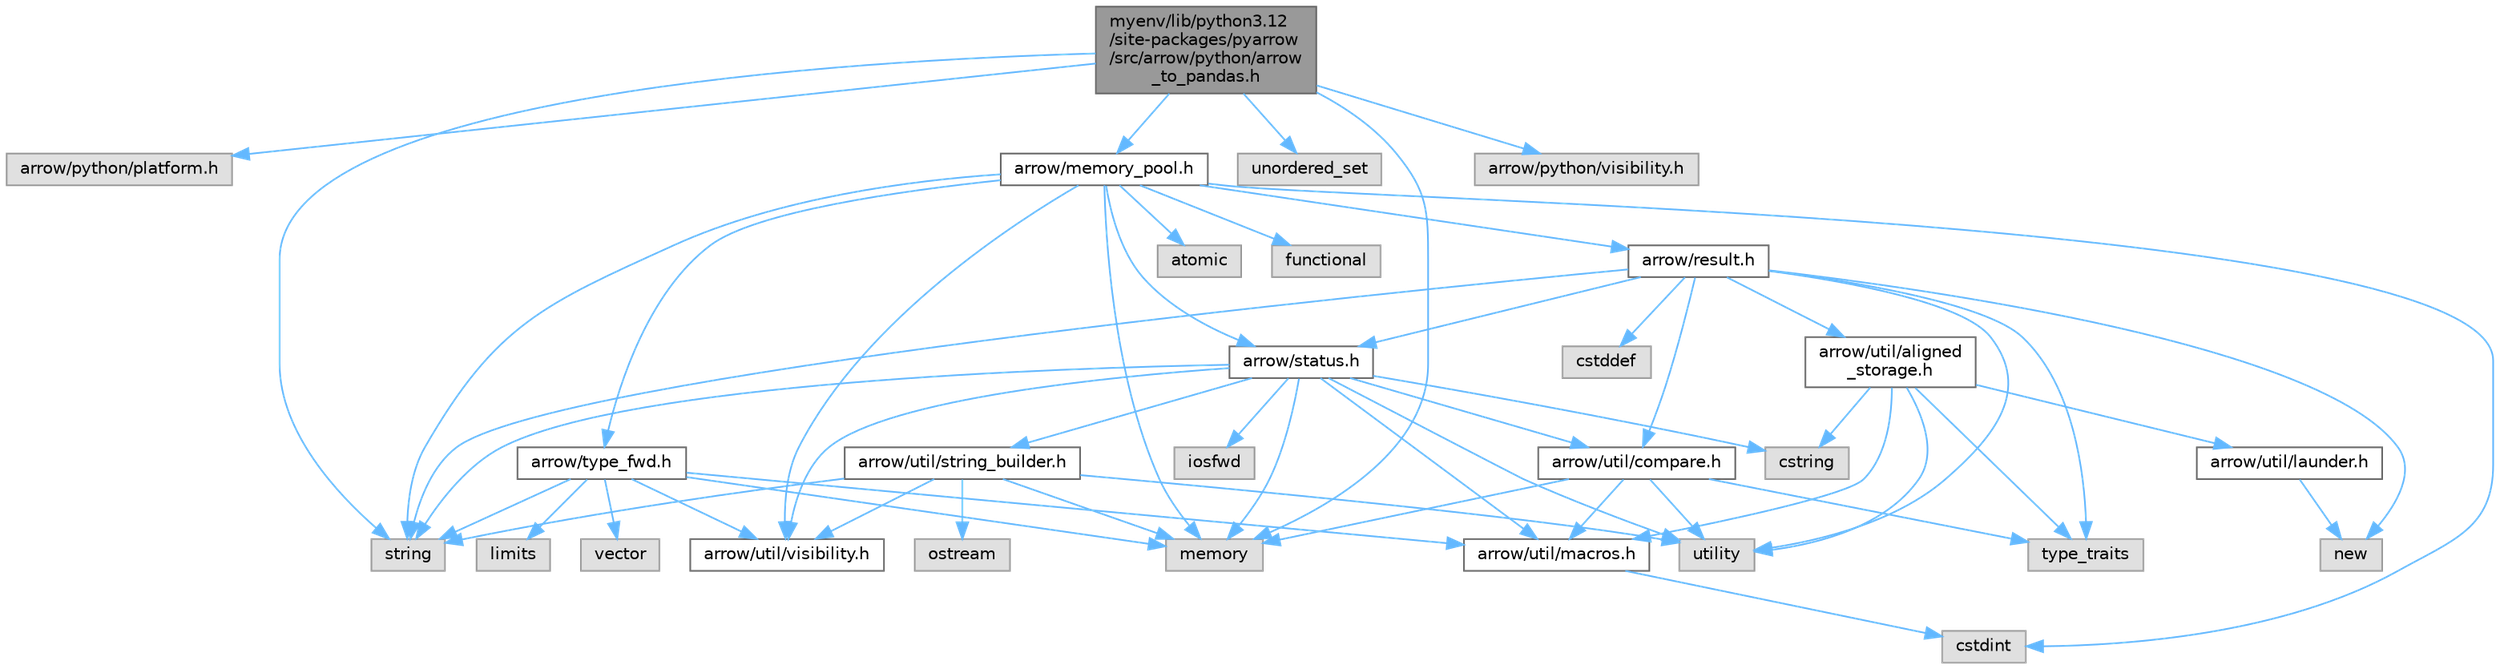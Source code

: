 digraph "myenv/lib/python3.12/site-packages/pyarrow/src/arrow/python/arrow_to_pandas.h"
{
 // LATEX_PDF_SIZE
  bgcolor="transparent";
  edge [fontname=Helvetica,fontsize=10,labelfontname=Helvetica,labelfontsize=10];
  node [fontname=Helvetica,fontsize=10,shape=box,height=0.2,width=0.4];
  Node1 [id="Node000001",label="myenv/lib/python3.12\l/site-packages/pyarrow\l/src/arrow/python/arrow\l_to_pandas.h",height=0.2,width=0.4,color="gray40", fillcolor="grey60", style="filled", fontcolor="black",tooltip=" "];
  Node1 -> Node2 [id="edge1_Node000001_Node000002",color="steelblue1",style="solid",tooltip=" "];
  Node2 [id="Node000002",label="arrow/python/platform.h",height=0.2,width=0.4,color="grey60", fillcolor="#E0E0E0", style="filled",tooltip=" "];
  Node1 -> Node3 [id="edge2_Node000001_Node000003",color="steelblue1",style="solid",tooltip=" "];
  Node3 [id="Node000003",label="memory",height=0.2,width=0.4,color="grey60", fillcolor="#E0E0E0", style="filled",tooltip=" "];
  Node1 -> Node4 [id="edge3_Node000001_Node000004",color="steelblue1",style="solid",tooltip=" "];
  Node4 [id="Node000004",label="string",height=0.2,width=0.4,color="grey60", fillcolor="#E0E0E0", style="filled",tooltip=" "];
  Node1 -> Node5 [id="edge4_Node000001_Node000005",color="steelblue1",style="solid",tooltip=" "];
  Node5 [id="Node000005",label="unordered_set",height=0.2,width=0.4,color="grey60", fillcolor="#E0E0E0", style="filled",tooltip=" "];
  Node1 -> Node6 [id="edge5_Node000001_Node000006",color="steelblue1",style="solid",tooltip=" "];
  Node6 [id="Node000006",label="arrow/memory_pool.h",height=0.2,width=0.4,color="grey40", fillcolor="white", style="filled",URL="$memory__pool_8h.html",tooltip=" "];
  Node6 -> Node7 [id="edge6_Node000006_Node000007",color="steelblue1",style="solid",tooltip=" "];
  Node7 [id="Node000007",label="atomic",height=0.2,width=0.4,color="grey60", fillcolor="#E0E0E0", style="filled",tooltip=" "];
  Node6 -> Node8 [id="edge7_Node000006_Node000008",color="steelblue1",style="solid",tooltip=" "];
  Node8 [id="Node000008",label="cstdint",height=0.2,width=0.4,color="grey60", fillcolor="#E0E0E0", style="filled",tooltip=" "];
  Node6 -> Node9 [id="edge8_Node000006_Node000009",color="steelblue1",style="solid",tooltip=" "];
  Node9 [id="Node000009",label="functional",height=0.2,width=0.4,color="grey60", fillcolor="#E0E0E0", style="filled",tooltip=" "];
  Node6 -> Node3 [id="edge9_Node000006_Node000003",color="steelblue1",style="solid",tooltip=" "];
  Node6 -> Node4 [id="edge10_Node000006_Node000004",color="steelblue1",style="solid",tooltip=" "];
  Node6 -> Node10 [id="edge11_Node000006_Node000010",color="steelblue1",style="solid",tooltip=" "];
  Node10 [id="Node000010",label="arrow/result.h",height=0.2,width=0.4,color="grey40", fillcolor="white", style="filled",URL="$result_8h.html",tooltip=" "];
  Node10 -> Node11 [id="edge12_Node000010_Node000011",color="steelblue1",style="solid",tooltip=" "];
  Node11 [id="Node000011",label="cstddef",height=0.2,width=0.4,color="grey60", fillcolor="#E0E0E0", style="filled",tooltip=" "];
  Node10 -> Node12 [id="edge13_Node000010_Node000012",color="steelblue1",style="solid",tooltip=" "];
  Node12 [id="Node000012",label="new",height=0.2,width=0.4,color="grey60", fillcolor="#E0E0E0", style="filled",tooltip=" "];
  Node10 -> Node4 [id="edge14_Node000010_Node000004",color="steelblue1",style="solid",tooltip=" "];
  Node10 -> Node13 [id="edge15_Node000010_Node000013",color="steelblue1",style="solid",tooltip=" "];
  Node13 [id="Node000013",label="type_traits",height=0.2,width=0.4,color="grey60", fillcolor="#E0E0E0", style="filled",tooltip=" "];
  Node10 -> Node14 [id="edge16_Node000010_Node000014",color="steelblue1",style="solid",tooltip=" "];
  Node14 [id="Node000014",label="utility",height=0.2,width=0.4,color="grey60", fillcolor="#E0E0E0", style="filled",tooltip=" "];
  Node10 -> Node15 [id="edge17_Node000010_Node000015",color="steelblue1",style="solid",tooltip=" "];
  Node15 [id="Node000015",label="arrow/status.h",height=0.2,width=0.4,color="grey40", fillcolor="white", style="filled",URL="$status_8h.html",tooltip=" "];
  Node15 -> Node16 [id="edge18_Node000015_Node000016",color="steelblue1",style="solid",tooltip=" "];
  Node16 [id="Node000016",label="cstring",height=0.2,width=0.4,color="grey60", fillcolor="#E0E0E0", style="filled",tooltip=" "];
  Node15 -> Node17 [id="edge19_Node000015_Node000017",color="steelblue1",style="solid",tooltip=" "];
  Node17 [id="Node000017",label="iosfwd",height=0.2,width=0.4,color="grey60", fillcolor="#E0E0E0", style="filled",tooltip=" "];
  Node15 -> Node3 [id="edge20_Node000015_Node000003",color="steelblue1",style="solid",tooltip=" "];
  Node15 -> Node4 [id="edge21_Node000015_Node000004",color="steelblue1",style="solid",tooltip=" "];
  Node15 -> Node14 [id="edge22_Node000015_Node000014",color="steelblue1",style="solid",tooltip=" "];
  Node15 -> Node18 [id="edge23_Node000015_Node000018",color="steelblue1",style="solid",tooltip=" "];
  Node18 [id="Node000018",label="arrow/util/compare.h",height=0.2,width=0.4,color="grey40", fillcolor="white", style="filled",URL="$util_2compare_8h.html",tooltip=" "];
  Node18 -> Node3 [id="edge24_Node000018_Node000003",color="steelblue1",style="solid",tooltip=" "];
  Node18 -> Node13 [id="edge25_Node000018_Node000013",color="steelblue1",style="solid",tooltip=" "];
  Node18 -> Node14 [id="edge26_Node000018_Node000014",color="steelblue1",style="solid",tooltip=" "];
  Node18 -> Node19 [id="edge27_Node000018_Node000019",color="steelblue1",style="solid",tooltip=" "];
  Node19 [id="Node000019",label="arrow/util/macros.h",height=0.2,width=0.4,color="grey40", fillcolor="white", style="filled",URL="$macros_8h.html",tooltip=" "];
  Node19 -> Node8 [id="edge28_Node000019_Node000008",color="steelblue1",style="solid",tooltip=" "];
  Node15 -> Node19 [id="edge29_Node000015_Node000019",color="steelblue1",style="solid",tooltip=" "];
  Node15 -> Node20 [id="edge30_Node000015_Node000020",color="steelblue1",style="solid",tooltip=" "];
  Node20 [id="Node000020",label="arrow/util/string_builder.h",height=0.2,width=0.4,color="grey40", fillcolor="white", style="filled",URL="$string__builder_8h.html",tooltip=" "];
  Node20 -> Node3 [id="edge31_Node000020_Node000003",color="steelblue1",style="solid",tooltip=" "];
  Node20 -> Node21 [id="edge32_Node000020_Node000021",color="steelblue1",style="solid",tooltip=" "];
  Node21 [id="Node000021",label="ostream",height=0.2,width=0.4,color="grey60", fillcolor="#E0E0E0", style="filled",tooltip=" "];
  Node20 -> Node4 [id="edge33_Node000020_Node000004",color="steelblue1",style="solid",tooltip=" "];
  Node20 -> Node14 [id="edge34_Node000020_Node000014",color="steelblue1",style="solid",tooltip=" "];
  Node20 -> Node22 [id="edge35_Node000020_Node000022",color="steelblue1",style="solid",tooltip=" "];
  Node22 [id="Node000022",label="arrow/util/visibility.h",height=0.2,width=0.4,color="grey40", fillcolor="white", style="filled",URL="$include_2arrow_2util_2visibility_8h.html",tooltip=" "];
  Node15 -> Node22 [id="edge36_Node000015_Node000022",color="steelblue1",style="solid",tooltip=" "];
  Node10 -> Node23 [id="edge37_Node000010_Node000023",color="steelblue1",style="solid",tooltip=" "];
  Node23 [id="Node000023",label="arrow/util/aligned\l_storage.h",height=0.2,width=0.4,color="grey40", fillcolor="white", style="filled",URL="$aligned__storage_8h.html",tooltip=" "];
  Node23 -> Node16 [id="edge38_Node000023_Node000016",color="steelblue1",style="solid",tooltip=" "];
  Node23 -> Node13 [id="edge39_Node000023_Node000013",color="steelblue1",style="solid",tooltip=" "];
  Node23 -> Node14 [id="edge40_Node000023_Node000014",color="steelblue1",style="solid",tooltip=" "];
  Node23 -> Node24 [id="edge41_Node000023_Node000024",color="steelblue1",style="solid",tooltip=" "];
  Node24 [id="Node000024",label="arrow/util/launder.h",height=0.2,width=0.4,color="grey40", fillcolor="white", style="filled",URL="$launder_8h.html",tooltip=" "];
  Node24 -> Node12 [id="edge42_Node000024_Node000012",color="steelblue1",style="solid",tooltip=" "];
  Node23 -> Node19 [id="edge43_Node000023_Node000019",color="steelblue1",style="solid",tooltip=" "];
  Node10 -> Node18 [id="edge44_Node000010_Node000018",color="steelblue1",style="solid",tooltip=" "];
  Node6 -> Node15 [id="edge45_Node000006_Node000015",color="steelblue1",style="solid",tooltip=" "];
  Node6 -> Node25 [id="edge46_Node000006_Node000025",color="steelblue1",style="solid",tooltip=" "];
  Node25 [id="Node000025",label="arrow/type_fwd.h",height=0.2,width=0.4,color="grey40", fillcolor="white", style="filled",URL="$arrow_2type__fwd_8h.html",tooltip=" "];
  Node25 -> Node26 [id="edge47_Node000025_Node000026",color="steelblue1",style="solid",tooltip=" "];
  Node26 [id="Node000026",label="limits",height=0.2,width=0.4,color="grey60", fillcolor="#E0E0E0", style="filled",tooltip=" "];
  Node25 -> Node3 [id="edge48_Node000025_Node000003",color="steelblue1",style="solid",tooltip=" "];
  Node25 -> Node4 [id="edge49_Node000025_Node000004",color="steelblue1",style="solid",tooltip=" "];
  Node25 -> Node27 [id="edge50_Node000025_Node000027",color="steelblue1",style="solid",tooltip=" "];
  Node27 [id="Node000027",label="vector",height=0.2,width=0.4,color="grey60", fillcolor="#E0E0E0", style="filled",tooltip=" "];
  Node25 -> Node19 [id="edge51_Node000025_Node000019",color="steelblue1",style="solid",tooltip=" "];
  Node25 -> Node22 [id="edge52_Node000025_Node000022",color="steelblue1",style="solid",tooltip=" "];
  Node6 -> Node22 [id="edge53_Node000006_Node000022",color="steelblue1",style="solid",tooltip=" "];
  Node1 -> Node28 [id="edge54_Node000001_Node000028",color="steelblue1",style="solid",tooltip=" "];
  Node28 [id="Node000028",label="arrow/python/visibility.h",height=0.2,width=0.4,color="grey60", fillcolor="#E0E0E0", style="filled",tooltip=" "];
}
